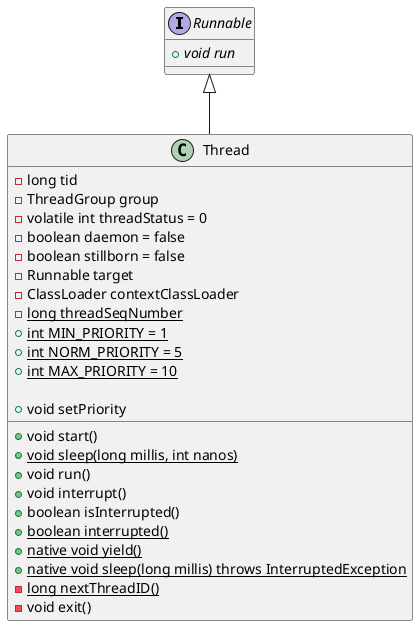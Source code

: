 @startuml
'https://plantuml.com/class-diagram


interface Runnable {
+ {abstract} void run
}

class Thread{
    - long tid
    - ThreadGroup group
    - volatile int threadStatus = 0
    - boolean daemon = false
    - boolean stillborn = false
    - Runnable target
    - ClassLoader contextClassLoader
    - {static} long threadSeqNumber
    + {static} int MIN_PRIORITY = 1
    + {static} int NORM_PRIORITY = 5
    + {static} int MAX_PRIORITY = 10

    + void start()
    + {static} void sleep(long millis, int nanos)
    + void run()
    + void interrupt()
    + boolean isInterrupted()
    + {static} boolean interrupted()
    + {static} native void yield()
    + {static} native void sleep(long millis) throws InterruptedException
    + void setPriority
    - {static} long nextThreadID()
    - void exit()

}
Runnable <|-- Thread

@enduml